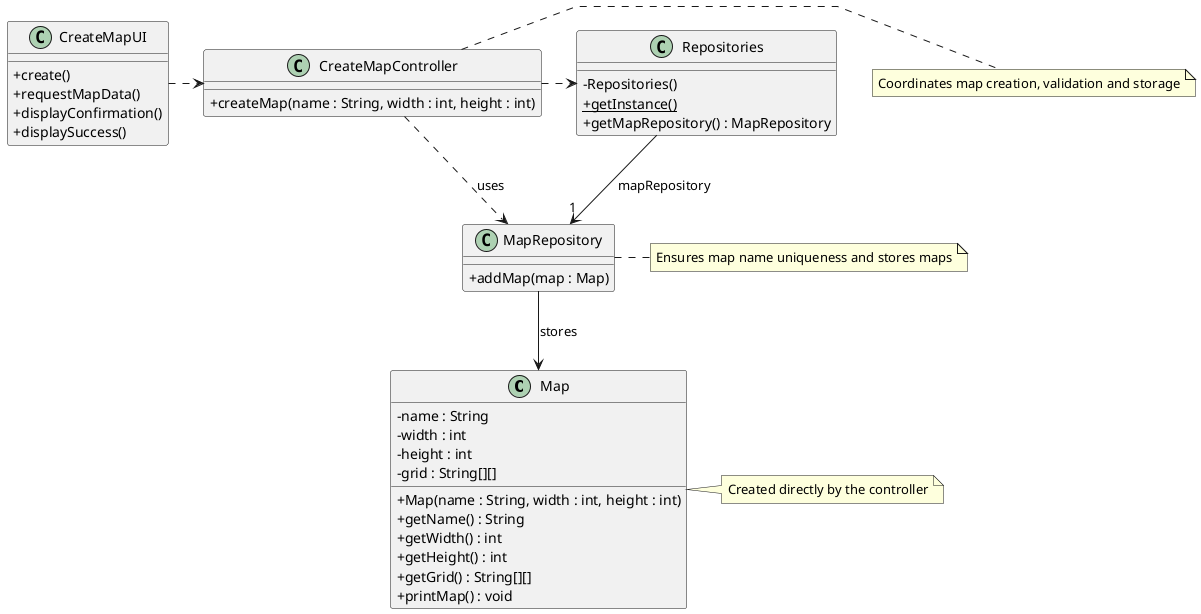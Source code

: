 @startuml
skinparam packageStyle rectangle
skinparam shadowing false
skinparam linetype polyline
skinparam classAttributeIconSize 0

class Map {
    - name : String
    - width : int
    - height : int
    - grid : String[][]

    + Map(name : String, width : int, height : int)
    + getName() : String
    + getWidth() : int
    + getHeight() : int
    + getGrid() : String[][]
    + printMap() : void
}


class MapRepository {
    + addMap(map : Map)
}

note right of MapRepository
    Ensures map name uniqueness and stores maps
end note

class Repositories {
    - Repositories()
    + {static} getInstance()
    + getMapRepository() : MapRepository
}

Repositories --> "1" MapRepository : mapRepository

class CreateMapUI {
    + create()
    + requestMapData()
    + displayConfirmation()
    + displaySuccess()
}

class CreateMapController {
    + createMap(name : String, width : int, height : int)
}

note right of CreateMapController
    Coordinates map creation, validation and storage
end note

CreateMapUI .> CreateMapController
CreateMapController .> Repositories
CreateMapController ..> MapRepository : uses
note right of Map
    Created directly by the controller
end note
MapRepository --> Map : stores

@enduml